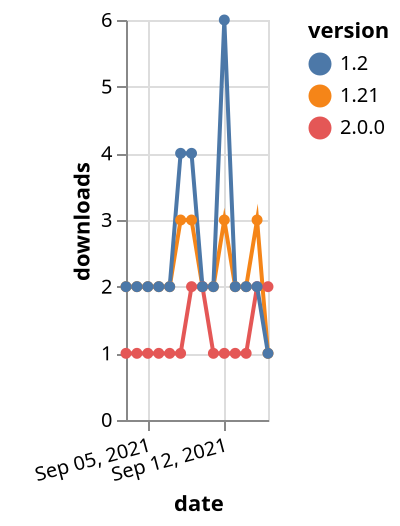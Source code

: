 {"$schema": "https://vega.github.io/schema/vega-lite/v5.json", "description": "A simple bar chart with embedded data.", "data": {"values": [{"date": "2021-09-03", "total": 2183, "delta": 2, "version": "1.21"}, {"date": "2021-09-04", "total": 2185, "delta": 2, "version": "1.21"}, {"date": "2021-09-05", "total": 2187, "delta": 2, "version": "1.21"}, {"date": "2021-09-06", "total": 2189, "delta": 2, "version": "1.21"}, {"date": "2021-09-07", "total": 2191, "delta": 2, "version": "1.21"}, {"date": "2021-09-08", "total": 2194, "delta": 3, "version": "1.21"}, {"date": "2021-09-09", "total": 2197, "delta": 3, "version": "1.21"}, {"date": "2021-09-10", "total": 2199, "delta": 2, "version": "1.21"}, {"date": "2021-09-11", "total": 2201, "delta": 2, "version": "1.21"}, {"date": "2021-09-12", "total": 2204, "delta": 3, "version": "1.21"}, {"date": "2021-09-13", "total": 2206, "delta": 2, "version": "1.21"}, {"date": "2021-09-14", "total": 2208, "delta": 2, "version": "1.21"}, {"date": "2021-09-15", "total": 2211, "delta": 3, "version": "1.21"}, {"date": "2021-09-16", "total": 2212, "delta": 1, "version": "1.21"}, {"date": "2021-09-03", "total": 207, "delta": 1, "version": "2.0.0"}, {"date": "2021-09-04", "total": 208, "delta": 1, "version": "2.0.0"}, {"date": "2021-09-05", "total": 209, "delta": 1, "version": "2.0.0"}, {"date": "2021-09-06", "total": 210, "delta": 1, "version": "2.0.0"}, {"date": "2021-09-07", "total": 211, "delta": 1, "version": "2.0.0"}, {"date": "2021-09-08", "total": 212, "delta": 1, "version": "2.0.0"}, {"date": "2021-09-09", "total": 214, "delta": 2, "version": "2.0.0"}, {"date": "2021-09-10", "total": 216, "delta": 2, "version": "2.0.0"}, {"date": "2021-09-11", "total": 217, "delta": 1, "version": "2.0.0"}, {"date": "2021-09-12", "total": 218, "delta": 1, "version": "2.0.0"}, {"date": "2021-09-13", "total": 219, "delta": 1, "version": "2.0.0"}, {"date": "2021-09-14", "total": 220, "delta": 1, "version": "2.0.0"}, {"date": "2021-09-15", "total": 222, "delta": 2, "version": "2.0.0"}, {"date": "2021-09-16", "total": 224, "delta": 2, "version": "2.0.0"}, {"date": "2021-09-03", "total": 2740, "delta": 2, "version": "1.2"}, {"date": "2021-09-04", "total": 2742, "delta": 2, "version": "1.2"}, {"date": "2021-09-05", "total": 2744, "delta": 2, "version": "1.2"}, {"date": "2021-09-06", "total": 2746, "delta": 2, "version": "1.2"}, {"date": "2021-09-07", "total": 2748, "delta": 2, "version": "1.2"}, {"date": "2021-09-08", "total": 2752, "delta": 4, "version": "1.2"}, {"date": "2021-09-09", "total": 2756, "delta": 4, "version": "1.2"}, {"date": "2021-09-10", "total": 2758, "delta": 2, "version": "1.2"}, {"date": "2021-09-11", "total": 2760, "delta": 2, "version": "1.2"}, {"date": "2021-09-12", "total": 2766, "delta": 6, "version": "1.2"}, {"date": "2021-09-13", "total": 2768, "delta": 2, "version": "1.2"}, {"date": "2021-09-14", "total": 2770, "delta": 2, "version": "1.2"}, {"date": "2021-09-15", "total": 2772, "delta": 2, "version": "1.2"}, {"date": "2021-09-16", "total": 2773, "delta": 1, "version": "1.2"}]}, "width": "container", "mark": {"type": "line", "point": {"filled": true}}, "encoding": {"x": {"field": "date", "type": "temporal", "timeUnit": "yearmonthdate", "title": "date", "axis": {"labelAngle": -15}}, "y": {"field": "delta", "type": "quantitative", "title": "downloads"}, "color": {"field": "version", "type": "nominal"}, "tooltip": {"field": "delta"}}}
